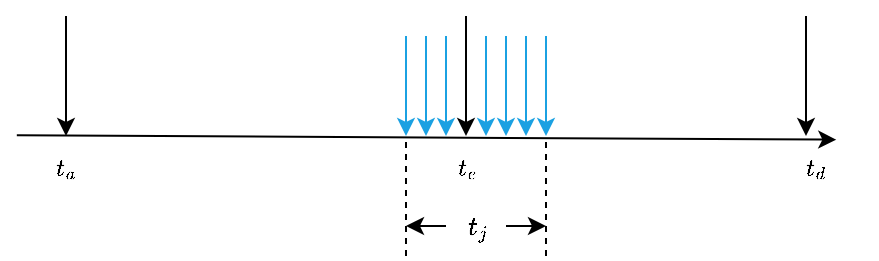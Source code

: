 <mxfile scale="1" border="0" disableSvgWarning="true" version="20.8.16" type="device"><diagram id="sbIwFdubj7dtMg1yJw_S" name="Page-1"><mxGraphModel dx="724" dy="504" grid="1" gridSize="10" guides="1" tooltips="1" connect="1" arrows="1" fold="1" page="1" pageScale="1" pageWidth="827" pageHeight="1169" math="1" shadow="0"><root><mxCell id="0"/><mxCell id="1" parent="0"/><mxCell id="2" value="" style="endArrow=classic;html=1;entryX=0.669;entryY=0.061;entryDx=0;entryDy=0;entryPerimeter=0;exitX=0.09;exitY=-0.013;exitDx=0;exitDy=0;exitPerimeter=0;" parent="1" source="48" target="8" edge="1"><mxGeometry width="50" height="50" relative="1" as="geometry"><mxPoint x="110" y="260" as="sourcePoint"/><mxPoint x="780" y="260" as="targetPoint"/></mxGeometry></mxCell><mxCell id="3" value="" style="endArrow=classic;html=1;" parent="1" edge="1"><mxGeometry width="50" height="50" relative="1" as="geometry"><mxPoint x="290" y="200" as="sourcePoint"/><mxPoint x="290" y="260" as="targetPoint"/></mxGeometry></mxCell><mxCell id="6" value="&lt;font face=&quot;Times New Roman&quot;&gt;$$t_e$$&lt;/font&gt;" style="text;html=1;align=center;verticalAlign=middle;resizable=0;points=[];autosize=1;strokeColor=none;fillColor=none;" parent="1" vertex="1"><mxGeometry x="460" y="260" width="60" height="30" as="geometry"/></mxCell><mxCell id="7" value="" style="endArrow=classic;html=1;fontFamily=Times New Roman;" parent="1" edge="1"><mxGeometry width="50" height="50" relative="1" as="geometry"><mxPoint x="660" y="200" as="sourcePoint"/><mxPoint x="660" y="260" as="targetPoint"/></mxGeometry></mxCell><mxCell id="8" value="&lt;font face=&quot;Times New Roman&quot;&gt;$$t_d$$&lt;/font&gt;" style="text;html=1;align=center;verticalAlign=middle;resizable=0;points=[];autosize=1;strokeColor=none;fillColor=none;" parent="1" vertex="1"><mxGeometry x="635" y="260" width="60" height="30" as="geometry"/></mxCell><mxCell id="36" value="" style="endArrow=classic;html=1;strokeWidth=1;fontFamily=Times New Roman;" parent="1" edge="1"><mxGeometry width="50" height="50" relative="1" as="geometry"><mxPoint x="490" y="200" as="sourcePoint"/><mxPoint x="490" y="260" as="targetPoint"/></mxGeometry></mxCell><mxCell id="48" value="$$t_a$$" style="text;html=1;align=center;verticalAlign=middle;resizable=0;points=[];autosize=1;strokeColor=none;fillColor=none;fontFamily=Times New Roman;" parent="1" vertex="1"><mxGeometry x="260" y="260" width="60" height="30" as="geometry"/></mxCell><mxCell id="ed92ockTBPXU7JXmy0QS-59" value="" style="endArrow=classic;html=1;strokeWidth=1;fontFamily=Times New Roman;fontColor=#1BA1E2;strokeColor=#1BA1E2;" parent="1" edge="1"><mxGeometry width="50" height="50" relative="1" as="geometry"><mxPoint x="510" y="210" as="sourcePoint"/><mxPoint x="510" y="260" as="targetPoint"/></mxGeometry></mxCell><mxCell id="ed92ockTBPXU7JXmy0QS-60" value="" style="endArrow=classic;html=1;strokeWidth=1;fontFamily=Times New Roman;fontColor=#1BA1E2;strokeColor=#1BA1E2;" parent="1" edge="1"><mxGeometry width="50" height="50" relative="1" as="geometry"><mxPoint x="500" y="210" as="sourcePoint"/><mxPoint x="500" y="260" as="targetPoint"/></mxGeometry></mxCell><mxCell id="ed92ockTBPXU7JXmy0QS-61" value="" style="endArrow=classic;html=1;strokeWidth=1;fontFamily=Times New Roman;fontColor=#1BA1E2;strokeColor=#1BA1E2;" parent="1" edge="1"><mxGeometry width="50" height="50" relative="1" as="geometry"><mxPoint x="520" y="210" as="sourcePoint"/><mxPoint x="520" y="260" as="targetPoint"/></mxGeometry></mxCell><mxCell id="ed92ockTBPXU7JXmy0QS-62" value="" style="endArrow=classic;html=1;strokeWidth=1;fontFamily=Times New Roman;fontColor=#1BA1E2;strokeColor=#1BA1E2;" parent="1" edge="1"><mxGeometry width="50" height="50" relative="1" as="geometry"><mxPoint x="480" y="210" as="sourcePoint"/><mxPoint x="480" y="260" as="targetPoint"/></mxGeometry></mxCell><mxCell id="ed92ockTBPXU7JXmy0QS-63" value="" style="endArrow=classic;html=1;strokeWidth=1;fontFamily=Times New Roman;fontColor=#1BA1E2;strokeColor=#1BA1E2;" parent="1" edge="1"><mxGeometry width="50" height="50" relative="1" as="geometry"><mxPoint x="470" y="210" as="sourcePoint"/><mxPoint x="470" y="260" as="targetPoint"/></mxGeometry></mxCell><mxCell id="ed92ockTBPXU7JXmy0QS-64" value="" style="endArrow=classic;html=1;strokeWidth=1;fontFamily=Times New Roman;fontColor=#1BA1E2;strokeColor=#1BA1E2;" parent="1" edge="1"><mxGeometry width="50" height="50" relative="1" as="geometry"><mxPoint x="460" y="210" as="sourcePoint"/><mxPoint x="460" y="260" as="targetPoint"/></mxGeometry></mxCell><mxCell id="ed92ockTBPXU7JXmy0QS-65" value="" style="endArrow=classic;html=1;strokeWidth=1;fontFamily=Times New Roman;fontColor=#1BA1E2;strokeColor=#1BA1E2;" parent="1" edge="1"><mxGeometry width="50" height="50" relative="1" as="geometry"><mxPoint x="530" y="210" as="sourcePoint"/><mxPoint x="530" y="260" as="targetPoint"/></mxGeometry></mxCell><mxCell id="ed92ockTBPXU7JXmy0QS-66" value="" style="endArrow=none;dashed=1;html=1;rounded=0;strokeColor=#000000;fontFamily=Times New Roman;fontSize=13;fontColor=#1BA1E2;" parent="1" edge="1"><mxGeometry width="50" height="50" relative="1" as="geometry"><mxPoint x="530" y="320" as="sourcePoint"/><mxPoint x="530" y="260" as="targetPoint"/></mxGeometry></mxCell><mxCell id="ed92ockTBPXU7JXmy0QS-67" value="" style="endArrow=none;dashed=1;html=1;rounded=0;strokeColor=#000000;fontFamily=Times New Roman;fontSize=13;fontColor=#1BA1E2;" parent="1" edge="1"><mxGeometry width="50" height="50" relative="1" as="geometry"><mxPoint x="460" y="320" as="sourcePoint"/><mxPoint x="460" y="260" as="targetPoint"/></mxGeometry></mxCell><mxCell id="ed92ockTBPXU7JXmy0QS-68" value="&lt;font color=&quot;#000000&quot;&gt;$$t_j$$&lt;/font&gt;" style="text;html=1;align=center;verticalAlign=middle;resizable=0;points=[];autosize=1;strokeColor=none;fillColor=none;fontSize=13;fontFamily=Times New Roman;fontColor=#1BA1E2;" parent="1" vertex="1"><mxGeometry x="465" y="290" width="60" height="30" as="geometry"/></mxCell><mxCell id="ed92ockTBPXU7JXmy0QS-69" value="" style="endArrow=classic;html=1;rounded=0;strokeColor=#000000;fontFamily=Times New Roman;fontSize=13;fontColor=#000000;" parent="1" edge="1"><mxGeometry width="50" height="50" relative="1" as="geometry"><mxPoint x="480" y="305" as="sourcePoint"/><mxPoint x="460" y="305" as="targetPoint"/></mxGeometry></mxCell><mxCell id="ed92ockTBPXU7JXmy0QS-70" value="" style="endArrow=classic;html=1;rounded=0;strokeColor=#000000;fontFamily=Times New Roman;fontSize=13;fontColor=#000000;" parent="1" edge="1"><mxGeometry width="50" height="50" relative="1" as="geometry"><mxPoint x="510" y="305" as="sourcePoint"/><mxPoint x="530" y="305" as="targetPoint"/></mxGeometry></mxCell></root></mxGraphModel></diagram></mxfile>